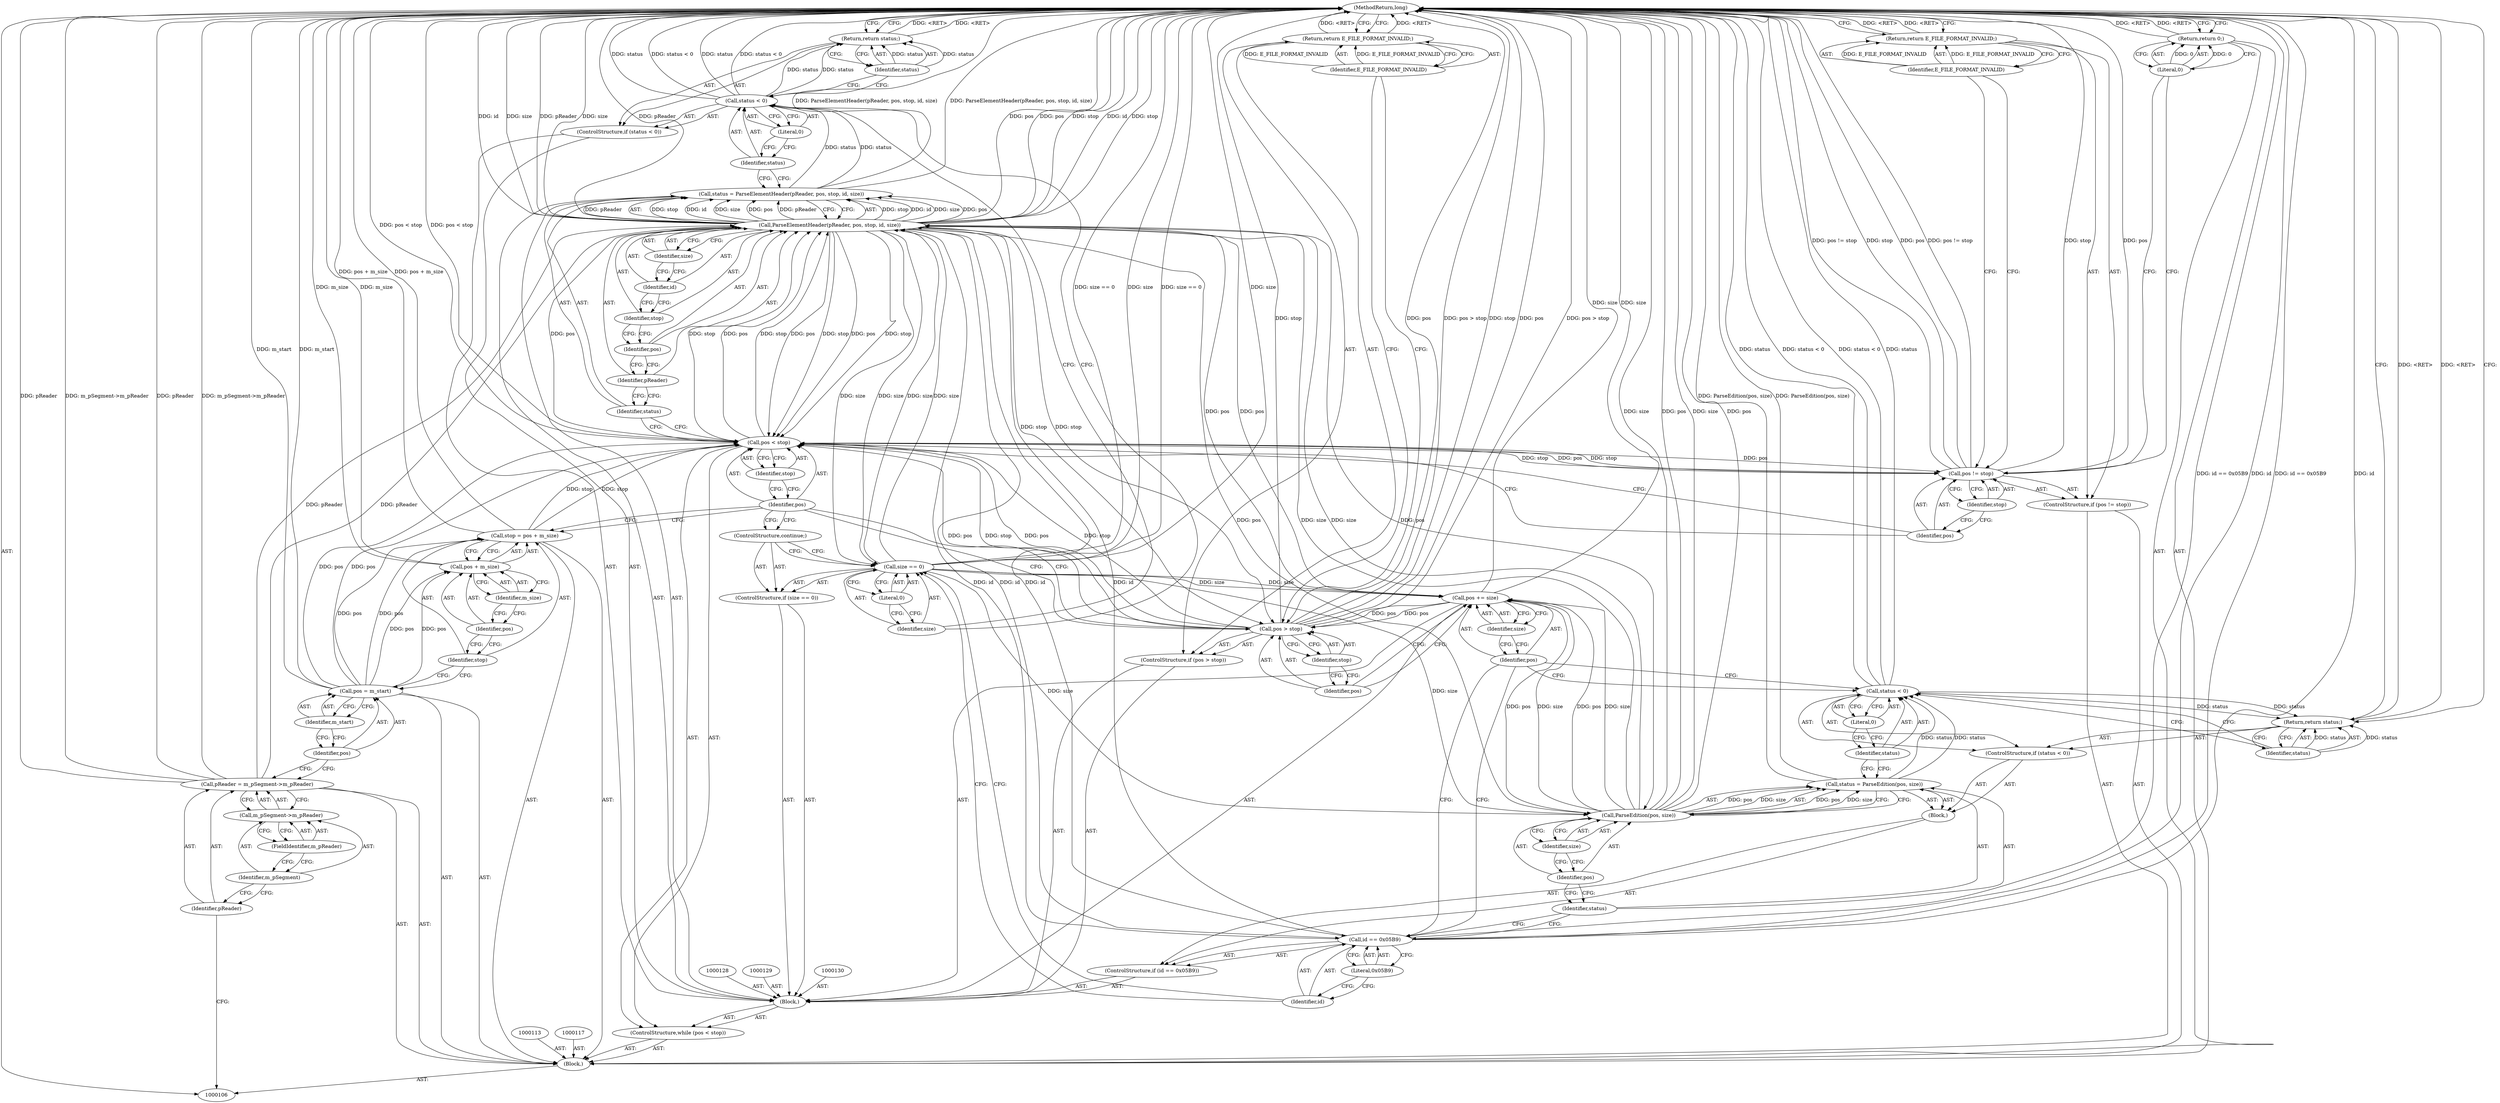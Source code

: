 digraph "0_Android_cc274e2abe8b2a6698a5c47d8aa4bb45f1f9538d_36" {
"1000183" [label="(MethodReturn,long)"];
"1000107" [label="(Block,)"];
"1000127" [label="(Block,)"];
"1000133" [label="(Call,ParseElementHeader(pReader, pos, stop, id, size))"];
"1000134" [label="(Identifier,pReader)"];
"1000135" [label="(Identifier,pos)"];
"1000136" [label="(Identifier,stop)"];
"1000137" [label="(Identifier,id)"];
"1000138" [label="(Identifier,size)"];
"1000131" [label="(Call,status = ParseElementHeader(pReader, pos, stop, id, size))"];
"1000132" [label="(Identifier,status)"];
"1000139" [label="(ControlStructure,if (status < 0))"];
"1000142" [label="(Literal,0)"];
"1000140" [label="(Call,status < 0)"];
"1000141" [label="(Identifier,status)"];
"1000143" [label="(Return,return status;)"];
"1000144" [label="(Identifier,status)"];
"1000145" [label="(ControlStructure,if (size == 0))"];
"1000148" [label="(Literal,0)"];
"1000146" [label="(Call,size == 0)"];
"1000147" [label="(Identifier,size)"];
"1000149" [label="(ControlStructure,continue;)"];
"1000150" [label="(ControlStructure,if (id == 0x05B9))"];
"1000153" [label="(Literal,0x05B9)"];
"1000154" [label="(Block,)"];
"1000151" [label="(Call,id == 0x05B9)"];
"1000152" [label="(Identifier,id)"];
"1000157" [label="(Call,ParseEdition(pos, size))"];
"1000158" [label="(Identifier,pos)"];
"1000159" [label="(Identifier,size)"];
"1000155" [label="(Call,status = ParseEdition(pos, size))"];
"1000156" [label="(Identifier,status)"];
"1000108" [label="(Call,pReader = m_pSegment->m_pReader)"];
"1000109" [label="(Identifier,pReader)"];
"1000110" [label="(Call,m_pSegment->m_pReader)"];
"1000111" [label="(Identifier,m_pSegment)"];
"1000112" [label="(FieldIdentifier,m_pReader)"];
"1000160" [label="(ControlStructure,if (status < 0))"];
"1000163" [label="(Literal,0)"];
"1000161" [label="(Call,status < 0)"];
"1000162" [label="(Identifier,status)"];
"1000164" [label="(Return,return status;)"];
"1000165" [label="(Identifier,status)"];
"1000168" [label="(Identifier,size)"];
"1000166" [label="(Call,pos += size)"];
"1000167" [label="(Identifier,pos)"];
"1000172" [label="(Identifier,stop)"];
"1000169" [label="(ControlStructure,if (pos > stop))"];
"1000170" [label="(Call,pos > stop)"];
"1000171" [label="(Identifier,pos)"];
"1000174" [label="(Identifier,E_FILE_FORMAT_INVALID)"];
"1000173" [label="(Return,return E_FILE_FORMAT_INVALID;)"];
"1000178" [label="(Identifier,stop)"];
"1000175" [label="(ControlStructure,if (pos != stop))"];
"1000176" [label="(Call,pos != stop)"];
"1000177" [label="(Identifier,pos)"];
"1000180" [label="(Identifier,E_FILE_FORMAT_INVALID)"];
"1000179" [label="(Return,return E_FILE_FORMAT_INVALID;)"];
"1000182" [label="(Literal,0)"];
"1000181" [label="(Return,return 0;)"];
"1000114" [label="(Call,pos = m_start)"];
"1000115" [label="(Identifier,pos)"];
"1000116" [label="(Identifier,m_start)"];
"1000118" [label="(Call,stop = pos + m_size)"];
"1000119" [label="(Identifier,stop)"];
"1000120" [label="(Call,pos + m_size)"];
"1000121" [label="(Identifier,pos)"];
"1000122" [label="(Identifier,m_size)"];
"1000123" [label="(ControlStructure,while (pos < stop))"];
"1000126" [label="(Identifier,stop)"];
"1000124" [label="(Call,pos < stop)"];
"1000125" [label="(Identifier,pos)"];
"1000183" -> "1000106"  [label="AST: "];
"1000183" -> "1000143"  [label="CFG: "];
"1000183" -> "1000164"  [label="CFG: "];
"1000183" -> "1000173"  [label="CFG: "];
"1000183" -> "1000179"  [label="CFG: "];
"1000183" -> "1000181"  [label="CFG: "];
"1000173" -> "1000183"  [label="DDG: <RET>"];
"1000181" -> "1000183"  [label="DDG: <RET>"];
"1000166" -> "1000183"  [label="DDG: size"];
"1000170" -> "1000183"  [label="DDG: stop"];
"1000170" -> "1000183"  [label="DDG: pos"];
"1000170" -> "1000183"  [label="DDG: pos > stop"];
"1000151" -> "1000183"  [label="DDG: id == 0x05B9"];
"1000151" -> "1000183"  [label="DDG: id"];
"1000155" -> "1000183"  [label="DDG: ParseEdition(pos, size)"];
"1000140" -> "1000183"  [label="DDG: status"];
"1000140" -> "1000183"  [label="DDG: status < 0"];
"1000176" -> "1000183"  [label="DDG: pos != stop"];
"1000176" -> "1000183"  [label="DDG: stop"];
"1000176" -> "1000183"  [label="DDG: pos"];
"1000131" -> "1000183"  [label="DDG: ParseElementHeader(pReader, pos, stop, id, size)"];
"1000133" -> "1000183"  [label="DDG: size"];
"1000133" -> "1000183"  [label="DDG: pReader"];
"1000133" -> "1000183"  [label="DDG: pos"];
"1000133" -> "1000183"  [label="DDG: stop"];
"1000133" -> "1000183"  [label="DDG: id"];
"1000157" -> "1000183"  [label="DDG: size"];
"1000157" -> "1000183"  [label="DDG: pos"];
"1000108" -> "1000183"  [label="DDG: m_pSegment->m_pReader"];
"1000108" -> "1000183"  [label="DDG: pReader"];
"1000118" -> "1000183"  [label="DDG: pos + m_size"];
"1000120" -> "1000183"  [label="DDG: m_size"];
"1000161" -> "1000183"  [label="DDG: status"];
"1000161" -> "1000183"  [label="DDG: status < 0"];
"1000146" -> "1000183"  [label="DDG: size == 0"];
"1000146" -> "1000183"  [label="DDG: size"];
"1000114" -> "1000183"  [label="DDG: m_start"];
"1000124" -> "1000183"  [label="DDG: pos < stop"];
"1000179" -> "1000183"  [label="DDG: <RET>"];
"1000143" -> "1000183"  [label="DDG: <RET>"];
"1000164" -> "1000183"  [label="DDG: <RET>"];
"1000107" -> "1000106"  [label="AST: "];
"1000108" -> "1000107"  [label="AST: "];
"1000113" -> "1000107"  [label="AST: "];
"1000114" -> "1000107"  [label="AST: "];
"1000117" -> "1000107"  [label="AST: "];
"1000118" -> "1000107"  [label="AST: "];
"1000123" -> "1000107"  [label="AST: "];
"1000175" -> "1000107"  [label="AST: "];
"1000181" -> "1000107"  [label="AST: "];
"1000127" -> "1000123"  [label="AST: "];
"1000128" -> "1000127"  [label="AST: "];
"1000129" -> "1000127"  [label="AST: "];
"1000130" -> "1000127"  [label="AST: "];
"1000131" -> "1000127"  [label="AST: "];
"1000139" -> "1000127"  [label="AST: "];
"1000145" -> "1000127"  [label="AST: "];
"1000150" -> "1000127"  [label="AST: "];
"1000166" -> "1000127"  [label="AST: "];
"1000169" -> "1000127"  [label="AST: "];
"1000133" -> "1000131"  [label="AST: "];
"1000133" -> "1000138"  [label="CFG: "];
"1000134" -> "1000133"  [label="AST: "];
"1000135" -> "1000133"  [label="AST: "];
"1000136" -> "1000133"  [label="AST: "];
"1000137" -> "1000133"  [label="AST: "];
"1000138" -> "1000133"  [label="AST: "];
"1000131" -> "1000133"  [label="CFG: "];
"1000133" -> "1000183"  [label="DDG: size"];
"1000133" -> "1000183"  [label="DDG: pReader"];
"1000133" -> "1000183"  [label="DDG: pos"];
"1000133" -> "1000183"  [label="DDG: stop"];
"1000133" -> "1000183"  [label="DDG: id"];
"1000133" -> "1000124"  [label="DDG: pos"];
"1000133" -> "1000124"  [label="DDG: stop"];
"1000133" -> "1000131"  [label="DDG: stop"];
"1000133" -> "1000131"  [label="DDG: id"];
"1000133" -> "1000131"  [label="DDG: size"];
"1000133" -> "1000131"  [label="DDG: pos"];
"1000133" -> "1000131"  [label="DDG: pReader"];
"1000108" -> "1000133"  [label="DDG: pReader"];
"1000124" -> "1000133"  [label="DDG: pos"];
"1000124" -> "1000133"  [label="DDG: stop"];
"1000151" -> "1000133"  [label="DDG: id"];
"1000146" -> "1000133"  [label="DDG: size"];
"1000157" -> "1000133"  [label="DDG: size"];
"1000133" -> "1000146"  [label="DDG: size"];
"1000133" -> "1000151"  [label="DDG: id"];
"1000133" -> "1000157"  [label="DDG: pos"];
"1000133" -> "1000166"  [label="DDG: pos"];
"1000133" -> "1000170"  [label="DDG: stop"];
"1000134" -> "1000133"  [label="AST: "];
"1000134" -> "1000132"  [label="CFG: "];
"1000135" -> "1000134"  [label="CFG: "];
"1000135" -> "1000133"  [label="AST: "];
"1000135" -> "1000134"  [label="CFG: "];
"1000136" -> "1000135"  [label="CFG: "];
"1000136" -> "1000133"  [label="AST: "];
"1000136" -> "1000135"  [label="CFG: "];
"1000137" -> "1000136"  [label="CFG: "];
"1000137" -> "1000133"  [label="AST: "];
"1000137" -> "1000136"  [label="CFG: "];
"1000138" -> "1000137"  [label="CFG: "];
"1000138" -> "1000133"  [label="AST: "];
"1000138" -> "1000137"  [label="CFG: "];
"1000133" -> "1000138"  [label="CFG: "];
"1000131" -> "1000127"  [label="AST: "];
"1000131" -> "1000133"  [label="CFG: "];
"1000132" -> "1000131"  [label="AST: "];
"1000133" -> "1000131"  [label="AST: "];
"1000141" -> "1000131"  [label="CFG: "];
"1000131" -> "1000183"  [label="DDG: ParseElementHeader(pReader, pos, stop, id, size)"];
"1000133" -> "1000131"  [label="DDG: stop"];
"1000133" -> "1000131"  [label="DDG: id"];
"1000133" -> "1000131"  [label="DDG: size"];
"1000133" -> "1000131"  [label="DDG: pos"];
"1000133" -> "1000131"  [label="DDG: pReader"];
"1000131" -> "1000140"  [label="DDG: status"];
"1000132" -> "1000131"  [label="AST: "];
"1000132" -> "1000124"  [label="CFG: "];
"1000134" -> "1000132"  [label="CFG: "];
"1000139" -> "1000127"  [label="AST: "];
"1000140" -> "1000139"  [label="AST: "];
"1000143" -> "1000139"  [label="AST: "];
"1000142" -> "1000140"  [label="AST: "];
"1000142" -> "1000141"  [label="CFG: "];
"1000140" -> "1000142"  [label="CFG: "];
"1000140" -> "1000139"  [label="AST: "];
"1000140" -> "1000142"  [label="CFG: "];
"1000141" -> "1000140"  [label="AST: "];
"1000142" -> "1000140"  [label="AST: "];
"1000144" -> "1000140"  [label="CFG: "];
"1000147" -> "1000140"  [label="CFG: "];
"1000140" -> "1000183"  [label="DDG: status"];
"1000140" -> "1000183"  [label="DDG: status < 0"];
"1000131" -> "1000140"  [label="DDG: status"];
"1000140" -> "1000143"  [label="DDG: status"];
"1000141" -> "1000140"  [label="AST: "];
"1000141" -> "1000131"  [label="CFG: "];
"1000142" -> "1000141"  [label="CFG: "];
"1000143" -> "1000139"  [label="AST: "];
"1000143" -> "1000144"  [label="CFG: "];
"1000144" -> "1000143"  [label="AST: "];
"1000183" -> "1000143"  [label="CFG: "];
"1000143" -> "1000183"  [label="DDG: <RET>"];
"1000144" -> "1000143"  [label="DDG: status"];
"1000140" -> "1000143"  [label="DDG: status"];
"1000144" -> "1000143"  [label="AST: "];
"1000144" -> "1000140"  [label="CFG: "];
"1000143" -> "1000144"  [label="CFG: "];
"1000144" -> "1000143"  [label="DDG: status"];
"1000145" -> "1000127"  [label="AST: "];
"1000146" -> "1000145"  [label="AST: "];
"1000149" -> "1000145"  [label="AST: "];
"1000148" -> "1000146"  [label="AST: "];
"1000148" -> "1000147"  [label="CFG: "];
"1000146" -> "1000148"  [label="CFG: "];
"1000146" -> "1000145"  [label="AST: "];
"1000146" -> "1000148"  [label="CFG: "];
"1000147" -> "1000146"  [label="AST: "];
"1000148" -> "1000146"  [label="AST: "];
"1000149" -> "1000146"  [label="CFG: "];
"1000152" -> "1000146"  [label="CFG: "];
"1000146" -> "1000183"  [label="DDG: size == 0"];
"1000146" -> "1000183"  [label="DDG: size"];
"1000146" -> "1000133"  [label="DDG: size"];
"1000133" -> "1000146"  [label="DDG: size"];
"1000146" -> "1000157"  [label="DDG: size"];
"1000146" -> "1000166"  [label="DDG: size"];
"1000147" -> "1000146"  [label="AST: "];
"1000147" -> "1000140"  [label="CFG: "];
"1000148" -> "1000147"  [label="CFG: "];
"1000149" -> "1000145"  [label="AST: "];
"1000149" -> "1000146"  [label="CFG: "];
"1000125" -> "1000149"  [label="CFG: "];
"1000150" -> "1000127"  [label="AST: "];
"1000151" -> "1000150"  [label="AST: "];
"1000154" -> "1000150"  [label="AST: "];
"1000153" -> "1000151"  [label="AST: "];
"1000153" -> "1000152"  [label="CFG: "];
"1000151" -> "1000153"  [label="CFG: "];
"1000154" -> "1000150"  [label="AST: "];
"1000155" -> "1000154"  [label="AST: "];
"1000160" -> "1000154"  [label="AST: "];
"1000151" -> "1000150"  [label="AST: "];
"1000151" -> "1000153"  [label="CFG: "];
"1000152" -> "1000151"  [label="AST: "];
"1000153" -> "1000151"  [label="AST: "];
"1000156" -> "1000151"  [label="CFG: "];
"1000167" -> "1000151"  [label="CFG: "];
"1000151" -> "1000183"  [label="DDG: id == 0x05B9"];
"1000151" -> "1000183"  [label="DDG: id"];
"1000151" -> "1000133"  [label="DDG: id"];
"1000133" -> "1000151"  [label="DDG: id"];
"1000152" -> "1000151"  [label="AST: "];
"1000152" -> "1000146"  [label="CFG: "];
"1000153" -> "1000152"  [label="CFG: "];
"1000157" -> "1000155"  [label="AST: "];
"1000157" -> "1000159"  [label="CFG: "];
"1000158" -> "1000157"  [label="AST: "];
"1000159" -> "1000157"  [label="AST: "];
"1000155" -> "1000157"  [label="CFG: "];
"1000157" -> "1000183"  [label="DDG: size"];
"1000157" -> "1000183"  [label="DDG: pos"];
"1000157" -> "1000133"  [label="DDG: size"];
"1000157" -> "1000155"  [label="DDG: pos"];
"1000157" -> "1000155"  [label="DDG: size"];
"1000133" -> "1000157"  [label="DDG: pos"];
"1000146" -> "1000157"  [label="DDG: size"];
"1000157" -> "1000166"  [label="DDG: size"];
"1000157" -> "1000166"  [label="DDG: pos"];
"1000158" -> "1000157"  [label="AST: "];
"1000158" -> "1000156"  [label="CFG: "];
"1000159" -> "1000158"  [label="CFG: "];
"1000159" -> "1000157"  [label="AST: "];
"1000159" -> "1000158"  [label="CFG: "];
"1000157" -> "1000159"  [label="CFG: "];
"1000155" -> "1000154"  [label="AST: "];
"1000155" -> "1000157"  [label="CFG: "];
"1000156" -> "1000155"  [label="AST: "];
"1000157" -> "1000155"  [label="AST: "];
"1000162" -> "1000155"  [label="CFG: "];
"1000155" -> "1000183"  [label="DDG: ParseEdition(pos, size)"];
"1000157" -> "1000155"  [label="DDG: pos"];
"1000157" -> "1000155"  [label="DDG: size"];
"1000155" -> "1000161"  [label="DDG: status"];
"1000156" -> "1000155"  [label="AST: "];
"1000156" -> "1000151"  [label="CFG: "];
"1000158" -> "1000156"  [label="CFG: "];
"1000108" -> "1000107"  [label="AST: "];
"1000108" -> "1000110"  [label="CFG: "];
"1000109" -> "1000108"  [label="AST: "];
"1000110" -> "1000108"  [label="AST: "];
"1000115" -> "1000108"  [label="CFG: "];
"1000108" -> "1000183"  [label="DDG: m_pSegment->m_pReader"];
"1000108" -> "1000183"  [label="DDG: pReader"];
"1000108" -> "1000133"  [label="DDG: pReader"];
"1000109" -> "1000108"  [label="AST: "];
"1000109" -> "1000106"  [label="CFG: "];
"1000111" -> "1000109"  [label="CFG: "];
"1000110" -> "1000108"  [label="AST: "];
"1000110" -> "1000112"  [label="CFG: "];
"1000111" -> "1000110"  [label="AST: "];
"1000112" -> "1000110"  [label="AST: "];
"1000108" -> "1000110"  [label="CFG: "];
"1000111" -> "1000110"  [label="AST: "];
"1000111" -> "1000109"  [label="CFG: "];
"1000112" -> "1000111"  [label="CFG: "];
"1000112" -> "1000110"  [label="AST: "];
"1000112" -> "1000111"  [label="CFG: "];
"1000110" -> "1000112"  [label="CFG: "];
"1000160" -> "1000154"  [label="AST: "];
"1000161" -> "1000160"  [label="AST: "];
"1000164" -> "1000160"  [label="AST: "];
"1000163" -> "1000161"  [label="AST: "];
"1000163" -> "1000162"  [label="CFG: "];
"1000161" -> "1000163"  [label="CFG: "];
"1000161" -> "1000160"  [label="AST: "];
"1000161" -> "1000163"  [label="CFG: "];
"1000162" -> "1000161"  [label="AST: "];
"1000163" -> "1000161"  [label="AST: "];
"1000165" -> "1000161"  [label="CFG: "];
"1000167" -> "1000161"  [label="CFG: "];
"1000161" -> "1000183"  [label="DDG: status"];
"1000161" -> "1000183"  [label="DDG: status < 0"];
"1000155" -> "1000161"  [label="DDG: status"];
"1000161" -> "1000164"  [label="DDG: status"];
"1000162" -> "1000161"  [label="AST: "];
"1000162" -> "1000155"  [label="CFG: "];
"1000163" -> "1000162"  [label="CFG: "];
"1000164" -> "1000160"  [label="AST: "];
"1000164" -> "1000165"  [label="CFG: "];
"1000165" -> "1000164"  [label="AST: "];
"1000183" -> "1000164"  [label="CFG: "];
"1000164" -> "1000183"  [label="DDG: <RET>"];
"1000165" -> "1000164"  [label="DDG: status"];
"1000161" -> "1000164"  [label="DDG: status"];
"1000165" -> "1000164"  [label="AST: "];
"1000165" -> "1000161"  [label="CFG: "];
"1000164" -> "1000165"  [label="CFG: "];
"1000165" -> "1000164"  [label="DDG: status"];
"1000168" -> "1000166"  [label="AST: "];
"1000168" -> "1000167"  [label="CFG: "];
"1000166" -> "1000168"  [label="CFG: "];
"1000166" -> "1000127"  [label="AST: "];
"1000166" -> "1000168"  [label="CFG: "];
"1000167" -> "1000166"  [label="AST: "];
"1000168" -> "1000166"  [label="AST: "];
"1000171" -> "1000166"  [label="CFG: "];
"1000166" -> "1000183"  [label="DDG: size"];
"1000157" -> "1000166"  [label="DDG: size"];
"1000157" -> "1000166"  [label="DDG: pos"];
"1000146" -> "1000166"  [label="DDG: size"];
"1000133" -> "1000166"  [label="DDG: pos"];
"1000166" -> "1000170"  [label="DDG: pos"];
"1000167" -> "1000166"  [label="AST: "];
"1000167" -> "1000161"  [label="CFG: "];
"1000167" -> "1000151"  [label="CFG: "];
"1000168" -> "1000167"  [label="CFG: "];
"1000172" -> "1000170"  [label="AST: "];
"1000172" -> "1000171"  [label="CFG: "];
"1000170" -> "1000172"  [label="CFG: "];
"1000169" -> "1000127"  [label="AST: "];
"1000170" -> "1000169"  [label="AST: "];
"1000173" -> "1000169"  [label="AST: "];
"1000170" -> "1000169"  [label="AST: "];
"1000170" -> "1000172"  [label="CFG: "];
"1000171" -> "1000170"  [label="AST: "];
"1000172" -> "1000170"  [label="AST: "];
"1000125" -> "1000170"  [label="CFG: "];
"1000174" -> "1000170"  [label="CFG: "];
"1000170" -> "1000183"  [label="DDG: stop"];
"1000170" -> "1000183"  [label="DDG: pos"];
"1000170" -> "1000183"  [label="DDG: pos > stop"];
"1000170" -> "1000124"  [label="DDG: pos"];
"1000170" -> "1000124"  [label="DDG: stop"];
"1000166" -> "1000170"  [label="DDG: pos"];
"1000133" -> "1000170"  [label="DDG: stop"];
"1000171" -> "1000170"  [label="AST: "];
"1000171" -> "1000166"  [label="CFG: "];
"1000172" -> "1000171"  [label="CFG: "];
"1000174" -> "1000173"  [label="AST: "];
"1000174" -> "1000170"  [label="CFG: "];
"1000173" -> "1000174"  [label="CFG: "];
"1000174" -> "1000173"  [label="DDG: E_FILE_FORMAT_INVALID"];
"1000173" -> "1000169"  [label="AST: "];
"1000173" -> "1000174"  [label="CFG: "];
"1000174" -> "1000173"  [label="AST: "];
"1000183" -> "1000173"  [label="CFG: "];
"1000173" -> "1000183"  [label="DDG: <RET>"];
"1000174" -> "1000173"  [label="DDG: E_FILE_FORMAT_INVALID"];
"1000178" -> "1000176"  [label="AST: "];
"1000178" -> "1000177"  [label="CFG: "];
"1000176" -> "1000178"  [label="CFG: "];
"1000175" -> "1000107"  [label="AST: "];
"1000176" -> "1000175"  [label="AST: "];
"1000179" -> "1000175"  [label="AST: "];
"1000176" -> "1000175"  [label="AST: "];
"1000176" -> "1000178"  [label="CFG: "];
"1000177" -> "1000176"  [label="AST: "];
"1000178" -> "1000176"  [label="AST: "];
"1000180" -> "1000176"  [label="CFG: "];
"1000182" -> "1000176"  [label="CFG: "];
"1000176" -> "1000183"  [label="DDG: pos != stop"];
"1000176" -> "1000183"  [label="DDG: stop"];
"1000176" -> "1000183"  [label="DDG: pos"];
"1000124" -> "1000176"  [label="DDG: pos"];
"1000124" -> "1000176"  [label="DDG: stop"];
"1000177" -> "1000176"  [label="AST: "];
"1000177" -> "1000124"  [label="CFG: "];
"1000178" -> "1000177"  [label="CFG: "];
"1000180" -> "1000179"  [label="AST: "];
"1000180" -> "1000176"  [label="CFG: "];
"1000179" -> "1000180"  [label="CFG: "];
"1000180" -> "1000179"  [label="DDG: E_FILE_FORMAT_INVALID"];
"1000179" -> "1000175"  [label="AST: "];
"1000179" -> "1000180"  [label="CFG: "];
"1000180" -> "1000179"  [label="AST: "];
"1000183" -> "1000179"  [label="CFG: "];
"1000179" -> "1000183"  [label="DDG: <RET>"];
"1000180" -> "1000179"  [label="DDG: E_FILE_FORMAT_INVALID"];
"1000182" -> "1000181"  [label="AST: "];
"1000182" -> "1000176"  [label="CFG: "];
"1000181" -> "1000182"  [label="CFG: "];
"1000182" -> "1000181"  [label="DDG: 0"];
"1000181" -> "1000107"  [label="AST: "];
"1000181" -> "1000182"  [label="CFG: "];
"1000182" -> "1000181"  [label="AST: "];
"1000183" -> "1000181"  [label="CFG: "];
"1000181" -> "1000183"  [label="DDG: <RET>"];
"1000182" -> "1000181"  [label="DDG: 0"];
"1000114" -> "1000107"  [label="AST: "];
"1000114" -> "1000116"  [label="CFG: "];
"1000115" -> "1000114"  [label="AST: "];
"1000116" -> "1000114"  [label="AST: "];
"1000119" -> "1000114"  [label="CFG: "];
"1000114" -> "1000183"  [label="DDG: m_start"];
"1000114" -> "1000118"  [label="DDG: pos"];
"1000114" -> "1000120"  [label="DDG: pos"];
"1000114" -> "1000124"  [label="DDG: pos"];
"1000115" -> "1000114"  [label="AST: "];
"1000115" -> "1000108"  [label="CFG: "];
"1000116" -> "1000115"  [label="CFG: "];
"1000116" -> "1000114"  [label="AST: "];
"1000116" -> "1000115"  [label="CFG: "];
"1000114" -> "1000116"  [label="CFG: "];
"1000118" -> "1000107"  [label="AST: "];
"1000118" -> "1000120"  [label="CFG: "];
"1000119" -> "1000118"  [label="AST: "];
"1000120" -> "1000118"  [label="AST: "];
"1000125" -> "1000118"  [label="CFG: "];
"1000118" -> "1000183"  [label="DDG: pos + m_size"];
"1000114" -> "1000118"  [label="DDG: pos"];
"1000118" -> "1000124"  [label="DDG: stop"];
"1000119" -> "1000118"  [label="AST: "];
"1000119" -> "1000114"  [label="CFG: "];
"1000121" -> "1000119"  [label="CFG: "];
"1000120" -> "1000118"  [label="AST: "];
"1000120" -> "1000122"  [label="CFG: "];
"1000121" -> "1000120"  [label="AST: "];
"1000122" -> "1000120"  [label="AST: "];
"1000118" -> "1000120"  [label="CFG: "];
"1000120" -> "1000183"  [label="DDG: m_size"];
"1000114" -> "1000120"  [label="DDG: pos"];
"1000121" -> "1000120"  [label="AST: "];
"1000121" -> "1000119"  [label="CFG: "];
"1000122" -> "1000121"  [label="CFG: "];
"1000122" -> "1000120"  [label="AST: "];
"1000122" -> "1000121"  [label="CFG: "];
"1000120" -> "1000122"  [label="CFG: "];
"1000123" -> "1000107"  [label="AST: "];
"1000124" -> "1000123"  [label="AST: "];
"1000127" -> "1000123"  [label="AST: "];
"1000126" -> "1000124"  [label="AST: "];
"1000126" -> "1000125"  [label="CFG: "];
"1000124" -> "1000126"  [label="CFG: "];
"1000124" -> "1000123"  [label="AST: "];
"1000124" -> "1000126"  [label="CFG: "];
"1000125" -> "1000124"  [label="AST: "];
"1000126" -> "1000124"  [label="AST: "];
"1000132" -> "1000124"  [label="CFG: "];
"1000177" -> "1000124"  [label="CFG: "];
"1000124" -> "1000183"  [label="DDG: pos < stop"];
"1000133" -> "1000124"  [label="DDG: pos"];
"1000133" -> "1000124"  [label="DDG: stop"];
"1000170" -> "1000124"  [label="DDG: pos"];
"1000170" -> "1000124"  [label="DDG: stop"];
"1000114" -> "1000124"  [label="DDG: pos"];
"1000118" -> "1000124"  [label="DDG: stop"];
"1000124" -> "1000133"  [label="DDG: pos"];
"1000124" -> "1000133"  [label="DDG: stop"];
"1000124" -> "1000176"  [label="DDG: pos"];
"1000124" -> "1000176"  [label="DDG: stop"];
"1000125" -> "1000124"  [label="AST: "];
"1000125" -> "1000170"  [label="CFG: "];
"1000125" -> "1000149"  [label="CFG: "];
"1000125" -> "1000118"  [label="CFG: "];
"1000126" -> "1000125"  [label="CFG: "];
}
